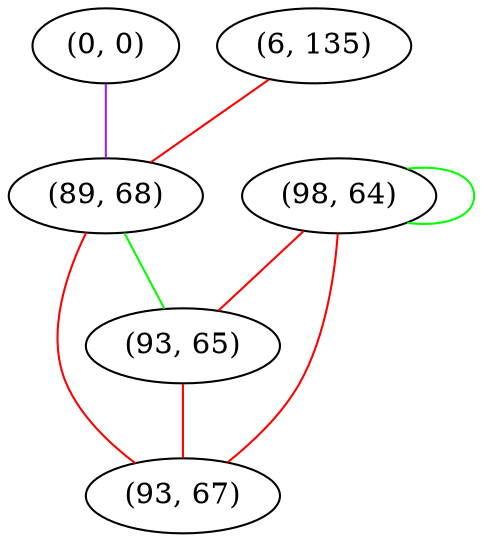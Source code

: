 graph "" {
"(0, 0)";
"(6, 135)";
"(89, 68)";
"(98, 64)";
"(93, 65)";
"(93, 67)";
"(0, 0)" -- "(89, 68)"  [color=purple, key=0, weight=4];
"(6, 135)" -- "(89, 68)"  [color=red, key=0, weight=1];
"(89, 68)" -- "(93, 65)"  [color=green, key=0, weight=2];
"(89, 68)" -- "(93, 67)"  [color=red, key=0, weight=1];
"(98, 64)" -- "(93, 65)"  [color=red, key=0, weight=1];
"(98, 64)" -- "(98, 64)"  [color=green, key=0, weight=2];
"(98, 64)" -- "(93, 67)"  [color=red, key=0, weight=1];
"(93, 65)" -- "(93, 67)"  [color=red, key=0, weight=1];
}

